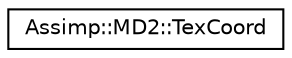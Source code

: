 digraph "Graphical Class Hierarchy"
{
  edge [fontname="Helvetica",fontsize="10",labelfontname="Helvetica",labelfontsize="10"];
  node [fontname="Helvetica",fontsize="10",shape=record];
  rankdir="LR";
  Node1 [label="Assimp::MD2::TexCoord",height=0.2,width=0.4,color="black", fillcolor="white", style="filled",URL="$struct_assimp_1_1_m_d2_1_1_tex_coord.html",tooltip="Data structure for a MD2 texture coordinate. "];
}
